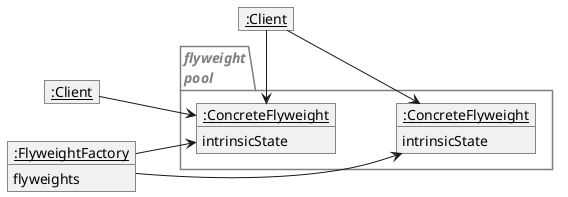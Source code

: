 ﻿@startuml
skinparam style strictuml
skinparam defaultFontName Arial
skinparam backgroundColor transparent
skinparam packagebackgroundColor transparent
skinparam noteFontName Courier New

hide empty members
left to right direction
object ":Client"  as c1
object ":Client" as c2
object ":FlyweightFactory" as fwf {
  flyweights
}

skinparam package {
  borderColor gray
  fontColor gray
  backgroundColor transparent
}

package "//flyweight//\l//pool//" {
  object ":ConcreteFlyweight" as fw1 {
    intrinsicState
  }
  object ":ConcreteFlyweight" as fw2 {
    intrinsicState
  }
}

c1 -[hidden]- c2
c1 -r-> fw1
c2 -r-> fw1
c2 -r-> fw2
fwf -d-> fw1
fwf -d-> fw2
fw1 -[hidden]- fw2
@enduml